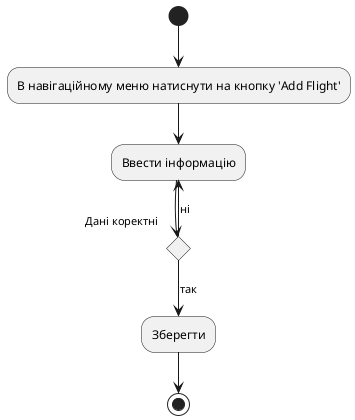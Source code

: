 @startuml A4
(*) --> "В навігаційному меню натиснути на кнопку 'Add Flight'"
--> "Ввести інформацію"
if "Дані коректні" then
    -->[так]"Зберегти"
    --> (*)
else
    -->[ні] "Ввести інформацію"
endif

@enduml